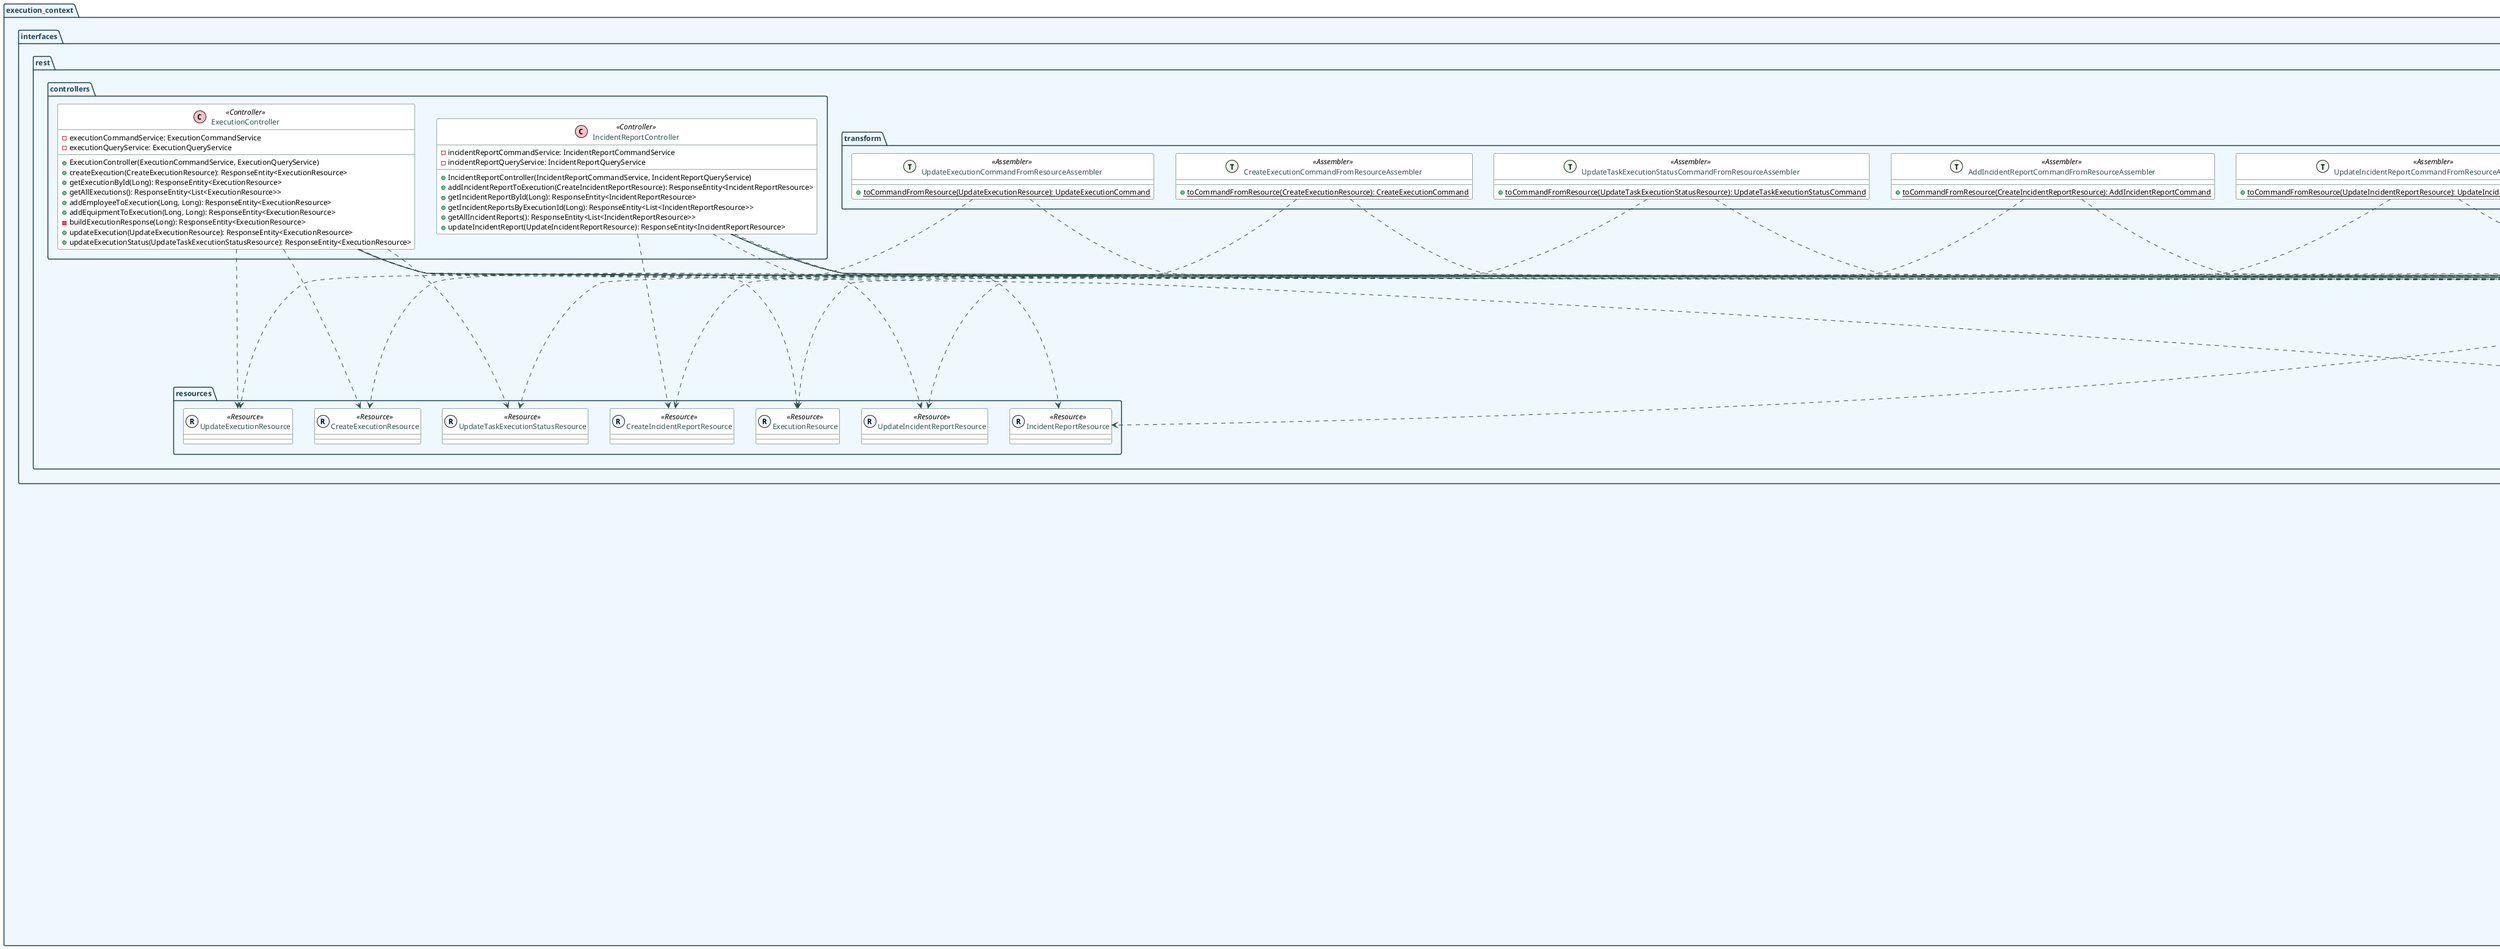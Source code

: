 @startuml
!define DARKBLUE #F0F8FF
!define LIGHTBLUE #E0F2F7
!define GREEN #E6FFE6
!define ORANGE #FFFAF0
!define GREY #F5F5F5
!define RED #FFEEEE

skinparam defaultFontName "Arial"
skinparam defaultFontSize 12
skinparam class {
    BackgroundColor White
    ArrowColor #2F4F4F
    BorderColor #2F4F4F
    FontColor #2F4F4F
}
skinparam package {
    BackgroundColor DARKBLUE
    BorderColor #1C405B
    FontColor #1C405B
}
skinparam stereotype {
    FontColor #6A5ACD
}

package "execution_context" {

    package "application" {
        package "internal" {
            package "commandservices" {
                class ExecutionCommandServiceImpl <<(S, #ADD8E6) Service>> {
                    - executionRepository: ExecutionRepository
                    + ExecutionCommandServiceImpl(ExecutionRepository)
                    + handle(CreateExecutionCommand): Long
                    + handle(AddEmployeeIdToExecutionCommand): Long
                    + handle(AddEquipmentIdToExecutionCommand): Long
                    + handle(UpdateExecutionCommand): Optional<Execution>
                    + handle(UpdateTaskExecutionStatusCommand): Optional<Execution>
                }

                class IncidentReportCommandServiceImpl <<(S, #ADD8E6) Service>> {
                    - incidentReportRepository: IncidentReportRepository
                    - executionRepository: ExecutionRepository
                    + IncidentReportCommandServiceImpl(IncidentReportRepository, ExecutionRepository)
                    + handle(AddIncidentReportCommand): Long
                    + handle(UpdateIncidentReportDescriptionCommand): Optional<IncidentReport>
                }
            }

            package "queryservices" {
                class ExecutionQueryServiceImpl <<(S, #ADD8E6) Service>> {
                    - executionRepository: ExecutionRepository
                    + ExecutionQueryServiceImpl(ExecutionRepository)
                    + handle(GetExecutionByIdQuery): Optional<Execution>
                    + handle(GetAllExecutionsQuery): List<Execution>
                }

                class IncidentReportQueryServiceImpl <<(S, #ADD8E6) Service>> {
                    - incidentReportRepository: IncidentReportRepository
                    + IncidentReportQueryServiceImpl(IncidentReportRepository)
                    + handle(GetIncidentReportByIdQuery): Optional<IncidentReport>
                    + handle(GetAllIncidentReportsQuery): List<IncidentReport>
                    + handle(GetIncidentReportsByExecutionIdQuery): List<IncidentReport>
                }
            }
        }
    }

    package "domain" {
        package "model" {
            package "aggregates" {
                class Execution <<(A, #B0E0E6) AggregateRoot>> {
                    - taskProgrammingId: TaskProgrammingId <<Embedded>>
                    - taskExecutionStatus: TaskExecutionStatus <<Embedded>>
                    - executionTimeFrame: ExecutionTimeFrame <<Embedded>>
                    - incidents: List<IncidentReport>
                    - employeeIdList: List<EmployeeId>
                    - equipmentIdList: List<EquipmentId>
                    - modificationReason: String
                    - tenantId: TenantId <<Embedded>>
                    + Execution()
                    + Execution(Long, String, LocalDateTime, LocalDateTime, Long)
                    + Execution(CreateExecutionCommand)
                    + addEmployeeId(EmployeeId)
                    + addEquipmentId(EquipmentId)
                    + addIncidentReport(IncidentReport)
                    + updateTaskExecutionStatus(String)
                    + addModifications(UpdateExecutionCommand)
                }
            }

            package "commands" {
                class AddEmployeeIdToExecutionCommand <<(R, #FFDAB9) Record>> {
                    + executionId: Long
                    + employeeId: Long
                }
                class AddEquipmentIdToExecutionCommand <<(R, #FFDAB9) Record>> {
                    + equipmentId: Long
                    + executionId: Long
                }
                class AddIncidentReportCommand <<(R, #FFDAB9) Record>> {
                    + executionId: Long
                    + title: String
                    + description: String
                    + reportedAt: LocalDateTime
                    + severity: String
                    + tenantId: Long
                }
                class CreateExecutionCommand <<(R, #FFDAB9) Record>> {
                    + taskProgrammingId: Long
                    + taskExecutionStatus: String
                    + start: LocalDateTime
                    + end: LocalDateTime
                    + tenantId: Long
                }
                class UpdateExecutionCommand <<(R, #FFDAB9) Record>> {
                    + executionId: Long
                    + reason: String
                    + taskProgrammingId: Long
                    + taskExecutionStatus: String
                    + start: LocalDateTime
                    + end: LocalDateTime
                }
                class UpdateIncidentReportDescriptionCommand <<(R, #FFDAB9) Record>> {
                    + incidentReportId: Long
                    + description: String
                }
                class UpdateTaskExecutionStatusCommand <<(R, #FFDAB9) Record>> {
                    + executionId: Long
                    + taskExecutionStatus: String
                }
            }

            package "entities" {
                class IncidentReport <<(E, #90EE90) Entity>> {
                    - execution: Execution
                    - title: String
                    - description: String
                    - reportedAt: LocalDateTime
                    - severity: IncidentSeverity <<Embedded>>
                    - tenantId: TenantId <<Embedded>>
                    + IncidentReport()
                    + IncidentReport(String, String, LocalDateTime, String, Long)
                    + IncidentReport(AddIncidentReportCommand)
                    + updateDescription(String)
                }
            }

            package "queries" {
                class GetAllExecutionsQuery <<(R, #FFFACD) Record>> {
                }
                class GetAllIncidentReportsQuery <<(R, #FFFACD) Record>> {
                }
                class GetExecutionByIdQuery <<(R, #FFFACD) Record>> {
                    + id: Long
                }
                class GetIncidentReportByIdQuery <<(R, #FFFACD) Record>> {
                    + id: Long
                }
                class GetIncidentReportsByExecutionIdQuery <<(R, #FFFACD) Record>> {
                    + executionId: Long
                }
            }

            package "valueobjects" {
                class EmployeeId <<(V, #DDA0DD) ValueObject>> {
                    + employeeId: Long
                }
                class EquipmentId <<(V, #DDA0DD) ValueObject>> {
                    + equipmentId: Long
                }
                class ExecutionTimeFrame <<(V, #DDA0DD) ValueObject>> {
                    + start: LocalDateTime
                    + end: LocalDateTime
                    + overlaps(ExecutionTimeFrame): boolean
                }
                enum IncidentSeverity <<(E, #D8BFD8) Enum>> {
                    LOW
                    MEDIUM
                    HIGH
                }
                enum TaskExecutionStatus <<(E, #D8BFD8) Enum>> {
                    PENDING
                    IN_PROGRESS
                    COMPLETED
                    CANCELLED
                }
                class TaskProgrammingId <<(V, #DDA0DD) ValueObject>> {
                    + taskProgrammingId: Long
                }
                class TenantId <<(V, #DDA0DD) ValueObject>> {
                    + tenantId: Long
                }
            }

            package "services" {
                interface ExecutionCommandService <<(I, #CCCCFF) Interface>> {
                    + handle(CreateExecutionCommand): Long
                    + handle(AddEmployeeIdToExecutionCommand): Long
                    + handle(AddEquipmentIdToExecutionCommand): Long
                    + handle(UpdateExecutionCommand): Optional<Execution>
                    + handle(UpdateTaskExecutionStatusCommand): Optional<Execution>
                }

                interface ExecutionQueryService <<(I, #CCCCFF) Interface>> {
                    + handle(GetExecutionByIdQuery): Optional<Execution>
                    + handle(GetAllExecutionsQuery): List<Execution>
                }

                interface IncidentReportCommandService <<(I, #CCCCFF) Interface>> {
                    + handle(AddIncidentReportCommand): Long
                    + handle(UpdateIncidentReportDescriptionCommand): Optional<IncidentReport>
                }

                interface IncidentReportQueryService <<(I, #CCCCFF) Interface>> {
                    + handle(GetIncidentReportByIdQuery): Optional<IncidentReport>
                    + handle(GetAllIncidentReportsQuery): List<IncidentReport>
                    + handle(GetIncidentReportsByExecutionIdQuery): List<IncidentReport>
                }
            }
        }
    }

    package "infrastructure" {
        package "persistence" {
            package "jpa" {
                package "repositories" {
                    interface ExecutionRepository <<(R, #D3D3D3) Repository>> {
                        + existsByTaskProgrammingId(TaskProgrammingId): boolean
                        + findById(Long): Optional<Execution>
                    }

                    interface IncidentReportRepository <<(R, #D3D3D3) Repository>> {
                        + existsByTitle(String): boolean
                        + findById(Long): Optional<IncidentReport>
                        + findByExecutionId(Long): List<IncidentReport>
                        + getByExecutionId(Long): List<IncidentReport>
                    }
                }
            }
        }
    }

    package "interfaces" {
        package "rest" {
            package "controllers" {
                class ExecutionController <<(C, #FFC0CB) Controller>> {
                    - executionCommandService: ExecutionCommandService
                    - executionQueryService: ExecutionQueryService
                    + ExecutionController(ExecutionCommandService, ExecutionQueryService)
                    + createExecution(CreateExecutionResource): ResponseEntity<ExecutionResource>
                    + getExecutionById(Long): ResponseEntity<ExecutionResource>
                    + getAllExecutions(): ResponseEntity<List<ExecutionResource>>
                    + addEmployeeToExecution(Long, Long): ResponseEntity<ExecutionResource>
                    + addEquipmentToExecution(Long, Long): ResponseEntity<ExecutionResource>
                    - buildExecutionResponse(Long): ResponseEntity<ExecutionResource>
                    + updateExecution(UpdateExecutionResource): ResponseEntity<ExecutionResource>
                    + updateExecutionStatus(UpdateTaskExecutionStatusResource): ResponseEntity<ExecutionResource>
                }

                class IncidentReportController <<(C, #FFC0CB) Controller>> {
                    - incidentReportCommandService: IncidentReportCommandService
                    - incidentReportQueryService: IncidentReportQueryService
                    + IncidentReportController(IncidentReportCommandService, IncidentReportQueryService)
                    + addIncidentReportToExecution(CreateIncidentReportResource): ResponseEntity<IncidentReportResource>
                    + getIncidentReportById(Long): ResponseEntity<IncidentReportResource>
                    + getIncidentReportsByExecutionId(Long): ResponseEntity<List<IncidentReportResource>>
                    + getAllIncidentReports(): ResponseEntity<List<IncidentReportResource>>
                    + updateIncidentReport(UpdateIncidentReportResource): ResponseEntity<IncidentReportResource>
                }
            }
            package "resources" {
                class CreateExecutionResource <<(R, #F0F8FF) Resource>>
                class CreateIncidentReportResource <<(R, #F0F8FF) Resource>>
                class ExecutionResource <<(R, #F0F8FF) Resource>>
                class IncidentReportResource <<(R, #F0F8FF) Resource>>
                class UpdateExecutionResource <<(R, #F0F8FF) Resource>>
                class UpdateIncidentReportResource <<(R, #F0F8FF) Resource>>
                class UpdateTaskExecutionStatusResource <<(R, #F0F8FF) Resource>>
            }
            package "transform" {
                class AddIncidentReportCommandFromResourceAssembler <<(T, #F0FFF0) Assembler>> {
                    + toCommandFromResource(CreateIncidentReportResource): AddIncidentReportCommand {static}
                }
                class CreateExecutionCommandFromResourceAssembler <<(T, #F0FFF0) Assembler>> {
                    + toCommandFromResource(CreateExecutionResource): CreateExecutionCommand {static}
                }
                class ExecutionResourceFromEntityAssembler <<(T, #F0FFF0) Assembler>> {
                    + toResourceFromEntity(Execution): ExecutionResource {static}
                }
                class IncidentReportResourceFromEntityAssembler <<(T, #F0FFF0) Assembler>> {
                    + toResourceFromEntity(IncidentReport): IncidentReportResource {static}
                }
                class UpdateExecutionCommandFromResourceAssembler <<(T, #F0FFF0) Assembler>> {
                    + toCommandFromResource(UpdateExecutionResource): UpdateExecutionCommand {static}
                }
                class UpdateIncidentReportCommandFromResourceAssembler <<(T, #F0FFF0) Assembler>> {
                    + toCommandFromResource(UpdateIncidentReportResource): UpdateIncidentReportDescriptionCommand {static}
                }
                class UpdateTaskExecutionStatusCommandFromResourceAssembler <<(T, #F0FFF0) Assembler>> {
                    + toCommandFromResource(UpdateTaskExecutionStatusResource): UpdateTaskExecutionStatusCommand {static}
                }
            }
        }
    }
}

abstract class AuditableAbstractAggregateRoot<T> {
    + getId(): Long
}
abstract class AuditableModel {
    ' ... common audit fields
}



ExecutionCommandServiceImpl ..|> ExecutionCommandService
IncidentReportCommandServiceImpl ..|> IncidentReportCommandService
ExecutionQueryServiceImpl ..|> ExecutionQueryService
IncidentReportQueryServiceImpl ..|> IncidentReportQueryService

ExecutionCommandServiceImpl --> ExecutionRepository
IncidentReportCommandServiceImpl --> IncidentReportRepository
IncidentReportCommandServiceImpl --> ExecutionRepository
ExecutionQueryServiceImpl --> ExecutionRepository
IncidentReportQueryServiceImpl --> IncidentReportRepository

Execution --* TaskProgrammingId
Execution --* TaskExecutionStatus
Execution --* ExecutionTimeFrame
Execution --* TenantId
Execution --* EmployeeId : uses (via @ElementCollection)
Execution --* EquipmentId : uses (via @ElementCollection)

IncidentReport --* IncidentSeverity
IncidentReport --* TenantId

Execution "1" --o "0..*" IncidentReport : incidents >

CreateExecutionCommand ..> TaskProgrammingId
CreateExecutionCommand ..> ExecutionTimeFrame
CreateExecutionCommand ..> TenantId
CreateExecutionCommand ..> Execution

AddEmployeeIdToExecutionCommand ..> EmployeeId
AddEquipmentIdToExecutionCommand ..> EquipmentId
AddIncidentReportCommand ..> IncidentSeverity
AddIncidentReportCommand ..> TenantId
AddIncidentReportCommand ..> IncidentReport

UpdateExecutionCommand ..> TaskProgrammingId
UpdateExecutionCommand ..> ExecutionTimeFrame
UpdateIncidentReportDescriptionCommand ..> IncidentReport
UpdateTaskExecutionStatusCommand ..> Execution

ExecutionRepository ..> Execution
IncidentReportRepository ..> IncidentReport

Execution --|> AuditableAbstractAggregateRoot
IncidentReport --|> AuditableModel

ExecutionController --> ExecutionCommandService
ExecutionController --> ExecutionQueryService
IncidentReportController --> IncidentReportCommandService
IncidentReportController --> IncidentReportQueryService

ExecutionController ..> CreateExecutionResource
ExecutionController ..> ExecutionResource
ExecutionController ..> UpdateExecutionResource
ExecutionController ..> UpdateTaskExecutionStatusResource

IncidentReportController ..> CreateIncidentReportResource
IncidentReportController ..> IncidentReportResource
IncidentReportController ..> UpdateIncidentReportResource

ExecutionController ..> CreateExecutionCommand
ExecutionController ..> GetExecutionByIdQuery
ExecutionController ..> GetAllExecutionsQuery
ExecutionController ..> AddEmployeeIdToExecutionCommand
ExecutionController ..> AddEquipmentIdToExecutionCommand
ExecutionController ..> UpdateExecutionCommand
ExecutionController ..> UpdateTaskExecutionStatusCommand

IncidentReportController ..> AddIncidentReportCommand
IncidentReportController ..> GetIncidentReportByIdQuery
IncidentReportController ..> GetIncidentReportsByExecutionIdQuery
IncidentReportController ..> GetAllIncidentReportsQuery
IncidentReportController ..> UpdateIncidentReportDescriptionCommand

CreateExecutionCommandFromResourceAssembler ..> CreateExecutionResource
CreateExecutionCommandFromResourceAssembler ..> CreateExecutionCommand
ExecutionResourceFromEntityAssembler ..> Execution
ExecutionResourceFromEntityAssembler ..> ExecutionResource
UpdateExecutionCommandFromResourceAssembler ..> UpdateExecutionResource
UpdateExecutionCommandFromResourceAssembler ..> UpdateExecutionCommand
UpdateTaskExecutionStatusCommandFromResourceAssembler ..> UpdateTaskExecutionStatusResource
UpdateTaskExecutionStatusCommandFromResourceAssembler ..> UpdateTaskExecutionStatusCommand

AddIncidentReportCommandFromResourceAssembler ..> CreateIncidentReportResource
AddIncidentReportCommandFromResourceAssembler ..> AddIncidentReportCommand
IncidentReportResourceFromEntityAssembler ..> IncidentReport
IncidentReportResourceFromEntityAssembler ..> IncidentReportResource
UpdateIncidentReportCommandFromResourceAssembler ..> UpdateIncidentReportResource
UpdateIncidentReportCommandFromResourceAssembler ..> UpdateIncidentReportDescriptionCommand

@enduml
